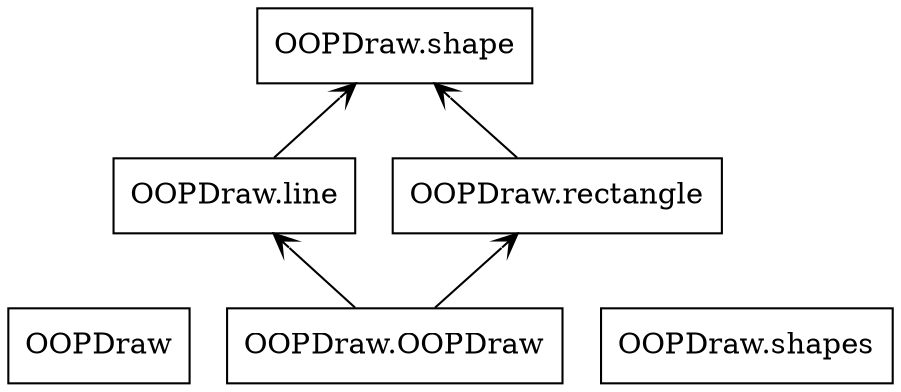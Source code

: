 digraph "packages" {
charset="utf-8"
rankdir=BT
"0" [label="OOPDraw", shape="box"];
"1" [label="OOPDraw.OOPDraw", shape="box"];
"2" [label="OOPDraw.line", shape="box"];
"3" [label="OOPDraw.rectangle", shape="box"];
"4" [label="OOPDraw.shape", shape="box"];
"5" [label="OOPDraw.shapes", shape="box"];
"1" -> "2" [arrowhead="open", arrowtail="none"];
"1" -> "3" [arrowhead="open", arrowtail="none"];
"2" -> "4" [arrowhead="open", arrowtail="none"];
"3" -> "4" [arrowhead="open", arrowtail="none"];
}
